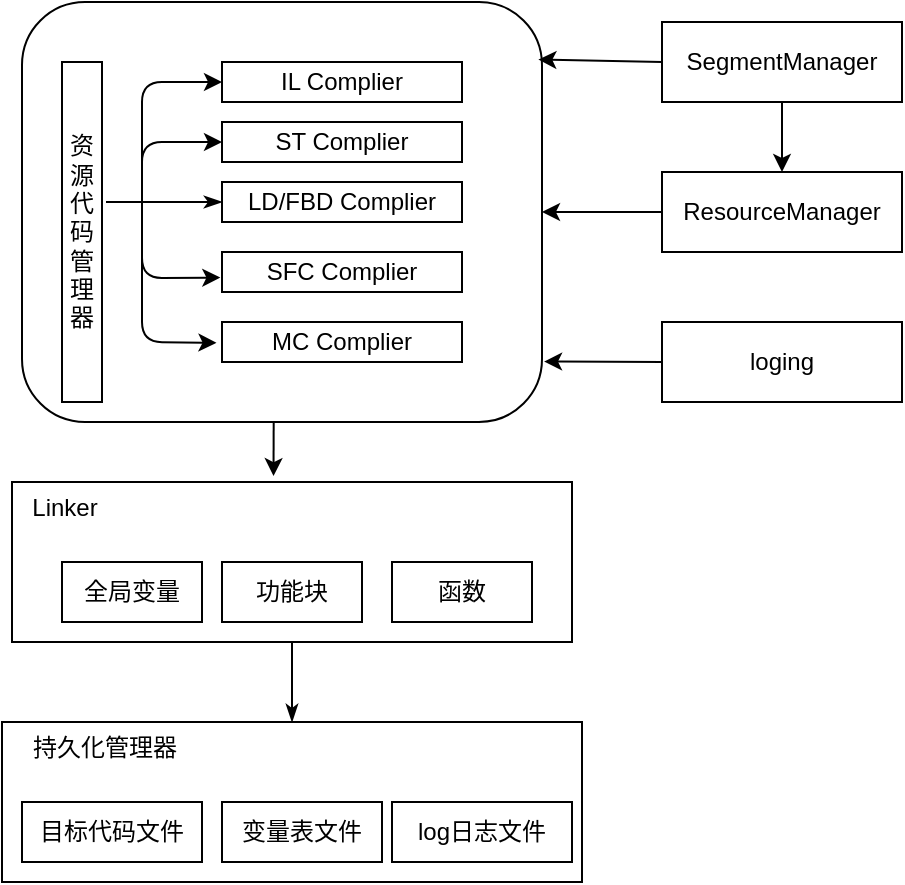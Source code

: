 <mxfile version="12.2.6" type="github" pages="2">
  <diagram id="BL0MUWw8E81kWEHnsYQB" name="Page-1">
    <mxGraphModel dx="1408" dy="818" grid="0" gridSize="10" guides="1" tooltips="1" connect="1" arrows="1" fold="1" page="0" pageScale="1" pageWidth="827" pageHeight="1169" math="0" shadow="0">
      <root>
        <mxCell id="0"/>
        <mxCell id="1" parent="0"/>
        <mxCell id="-JAkauWewv_Lo-s79EUZ-16" value="" style="rounded=1;whiteSpace=wrap;html=1;fillColor=none;" parent="1" vertex="1">
          <mxGeometry x="40" y="140" width="260" height="210" as="geometry"/>
        </mxCell>
        <mxCell id="-JAkauWewv_Lo-s79EUZ-1" value="资源代码管理器" style="rounded=0;whiteSpace=wrap;html=1;" parent="1" vertex="1">
          <mxGeometry x="60" y="170" width="20" height="170" as="geometry"/>
        </mxCell>
        <mxCell id="-JAkauWewv_Lo-s79EUZ-2" value="IL Complier" style="rounded=0;whiteSpace=wrap;html=1;" parent="1" vertex="1">
          <mxGeometry x="140" y="170" width="120" height="20" as="geometry"/>
        </mxCell>
        <mxCell id="-JAkauWewv_Lo-s79EUZ-3" value="ST Complier" style="rounded=0;whiteSpace=wrap;html=1;" parent="1" vertex="1">
          <mxGeometry x="140" y="200" width="120" height="20" as="geometry"/>
        </mxCell>
        <mxCell id="-JAkauWewv_Lo-s79EUZ-4" value="LD/FBD Complier" style="rounded=0;whiteSpace=wrap;html=1;" parent="1" vertex="1">
          <mxGeometry x="140" y="230" width="120" height="20" as="geometry"/>
        </mxCell>
        <mxCell id="-JAkauWewv_Lo-s79EUZ-6" value="SFC Complier" style="rounded=0;whiteSpace=wrap;html=1;" parent="1" vertex="1">
          <mxGeometry x="140" y="265" width="120" height="20" as="geometry"/>
        </mxCell>
        <mxCell id="-JAkauWewv_Lo-s79EUZ-7" value="MC Complier" style="rounded=0;whiteSpace=wrap;html=1;" parent="1" vertex="1">
          <mxGeometry x="140" y="300" width="120" height="20" as="geometry"/>
        </mxCell>
        <mxCell id="-JAkauWewv_Lo-s79EUZ-8" value="" style="endArrow=classicThin;html=1;entryX=0;entryY=0.5;entryDx=0;entryDy=0;endFill=1;" parent="1" target="-JAkauWewv_Lo-s79EUZ-4" edge="1">
          <mxGeometry width="50" height="50" relative="1" as="geometry">
            <mxPoint x="82" y="240" as="sourcePoint"/>
            <mxPoint x="100" y="239" as="targetPoint"/>
          </mxGeometry>
        </mxCell>
        <mxCell id="-JAkauWewv_Lo-s79EUZ-10" value="" style="endArrow=classic;html=1;entryX=-0.023;entryY=0.52;entryDx=0;entryDy=0;entryPerimeter=0;" parent="1" target="-JAkauWewv_Lo-s79EUZ-7" edge="1">
          <mxGeometry width="50" height="50" relative="1" as="geometry">
            <mxPoint x="100" y="240" as="sourcePoint"/>
            <mxPoint x="110" y="360" as="targetPoint"/>
            <Array as="points">
              <mxPoint x="100" y="310"/>
            </Array>
          </mxGeometry>
        </mxCell>
        <mxCell id="-JAkauWewv_Lo-s79EUZ-11" value="" style="endArrow=classic;html=1;entryX=-0.007;entryY=0.64;entryDx=0;entryDy=0;entryPerimeter=0;" parent="1" target="-JAkauWewv_Lo-s79EUZ-6" edge="1">
          <mxGeometry width="50" height="50" relative="1" as="geometry">
            <mxPoint x="100" y="240" as="sourcePoint"/>
            <mxPoint x="110" y="360" as="targetPoint"/>
            <Array as="points">
              <mxPoint x="100" y="278"/>
            </Array>
          </mxGeometry>
        </mxCell>
        <mxCell id="-JAkauWewv_Lo-s79EUZ-13" value="" style="endArrow=classic;html=1;entryX=0;entryY=0.5;entryDx=0;entryDy=0;" parent="1" target="-JAkauWewv_Lo-s79EUZ-2" edge="1">
          <mxGeometry width="50" height="50" relative="1" as="geometry">
            <mxPoint x="100" y="240" as="sourcePoint"/>
            <mxPoint x="110" y="360" as="targetPoint"/>
            <Array as="points">
              <mxPoint x="100" y="180"/>
            </Array>
          </mxGeometry>
        </mxCell>
        <mxCell id="-JAkauWewv_Lo-s79EUZ-14" value="" style="endArrow=classic;html=1;entryX=0;entryY=0.5;entryDx=0;entryDy=0;" parent="1" target="-JAkauWewv_Lo-s79EUZ-3" edge="1">
          <mxGeometry width="50" height="50" relative="1" as="geometry">
            <mxPoint x="100" y="240" as="sourcePoint"/>
            <mxPoint x="110" y="360" as="targetPoint"/>
            <Array as="points">
              <mxPoint x="100" y="210"/>
            </Array>
          </mxGeometry>
        </mxCell>
        <mxCell id="-JAkauWewv_Lo-s79EUZ-18" value="SegmentManager" style="rounded=0;whiteSpace=wrap;html=1;fillColor=none;" parent="1" vertex="1">
          <mxGeometry x="360" y="150" width="120" height="40" as="geometry"/>
        </mxCell>
        <mxCell id="-JAkauWewv_Lo-s79EUZ-19" value="ResourceManager" style="rounded=0;whiteSpace=wrap;html=1;fillColor=none;" parent="1" vertex="1">
          <mxGeometry x="360" y="225" width="120" height="40" as="geometry"/>
        </mxCell>
        <mxCell id="UlE1N67g__bPhr1tJ9Gh-12" value="" style="edgeStyle=orthogonalEdgeStyle;rounded=0;orthogonalLoop=1;jettySize=auto;html=1;endArrow=classicThin;endFill=1;" parent="1" source="-JAkauWewv_Lo-s79EUZ-20" target="UlE1N67g__bPhr1tJ9Gh-11" edge="1">
          <mxGeometry relative="1" as="geometry"/>
        </mxCell>
        <mxCell id="-JAkauWewv_Lo-s79EUZ-20" value="" style="rounded=0;whiteSpace=wrap;html=1;fillColor=none;" parent="1" vertex="1">
          <mxGeometry x="35" y="380" width="280" height="80" as="geometry"/>
        </mxCell>
        <mxCell id="UlE1N67g__bPhr1tJ9Gh-11" value="" style="rounded=0;whiteSpace=wrap;html=1;fillColor=none;" parent="1" vertex="1">
          <mxGeometry x="30" y="500" width="290" height="80" as="geometry"/>
        </mxCell>
        <mxCell id="-JAkauWewv_Lo-s79EUZ-21" value="loging" style="rounded=0;whiteSpace=wrap;html=1;fillColor=none;" parent="1" vertex="1">
          <mxGeometry x="360" y="300" width="120" height="40" as="geometry"/>
        </mxCell>
        <mxCell id="-JAkauWewv_Lo-s79EUZ-22" value="" style="endArrow=classic;html=1;exitX=0;exitY=0.5;exitDx=0;exitDy=0;entryX=1;entryY=0.5;entryDx=0;entryDy=0;" parent="1" source="-JAkauWewv_Lo-s79EUZ-19" target="-JAkauWewv_Lo-s79EUZ-16" edge="1">
          <mxGeometry width="50" height="50" relative="1" as="geometry">
            <mxPoint x="40" y="530" as="sourcePoint"/>
            <mxPoint x="90" y="480" as="targetPoint"/>
          </mxGeometry>
        </mxCell>
        <mxCell id="-JAkauWewv_Lo-s79EUZ-23" value="" style="endArrow=classic;html=1;exitX=0;exitY=0.5;exitDx=0;exitDy=0;entryX=0.993;entryY=0.137;entryDx=0;entryDy=0;entryPerimeter=0;" parent="1" source="-JAkauWewv_Lo-s79EUZ-18" target="-JAkauWewv_Lo-s79EUZ-16" edge="1">
          <mxGeometry width="50" height="50" relative="1" as="geometry">
            <mxPoint x="340" y="385" as="sourcePoint"/>
            <mxPoint x="500" y="115" as="targetPoint"/>
          </mxGeometry>
        </mxCell>
        <mxCell id="-JAkauWewv_Lo-s79EUZ-24" value="" style="endArrow=classic;html=1;exitX=0;exitY=0.5;exitDx=0;exitDy=0;entryX=1.004;entryY=0.856;entryDx=0;entryDy=0;entryPerimeter=0;" parent="1" source="-JAkauWewv_Lo-s79EUZ-21" target="-JAkauWewv_Lo-s79EUZ-16" edge="1">
          <mxGeometry width="50" height="50" relative="1" as="geometry">
            <mxPoint x="190" y="530" as="sourcePoint"/>
            <mxPoint x="240" y="480" as="targetPoint"/>
          </mxGeometry>
        </mxCell>
        <mxCell id="UlE1N67g__bPhr1tJ9Gh-5" value="Linker" style="text;html=1;resizable=0;points=[];align=center;verticalAlign=middle;labelBackgroundColor=#ffffff;" parent="-JAkauWewv_Lo-s79EUZ-24" vertex="1" connectable="0">
          <mxGeometry x="-0.298" y="-1" relative="1" as="geometry">
            <mxPoint x="-278.5" y="74" as="offset"/>
          </mxGeometry>
        </mxCell>
        <mxCell id="UlE1N67g__bPhr1tJ9Gh-16" value="持久化管理器" style="text;html=1;resizable=0;points=[];align=center;verticalAlign=middle;labelBackgroundColor=#ffffff;direction=south;" parent="-JAkauWewv_Lo-s79EUZ-24" vertex="1" connectable="0">
          <mxGeometry x="-0.417" relative="1" as="geometry">
            <mxPoint x="-262.5" y="193" as="offset"/>
          </mxGeometry>
        </mxCell>
        <mxCell id="-JAkauWewv_Lo-s79EUZ-25" value="" style="endArrow=classic;html=1;exitX=0.5;exitY=1;exitDx=0;exitDy=0;entryX=0.5;entryY=0;entryDx=0;entryDy=0;" parent="1" source="-JAkauWewv_Lo-s79EUZ-18" target="-JAkauWewv_Lo-s79EUZ-19" edge="1">
          <mxGeometry width="50" height="50" relative="1" as="geometry">
            <mxPoint x="370" y="265" as="sourcePoint"/>
            <mxPoint x="270" y="265" as="targetPoint"/>
          </mxGeometry>
        </mxCell>
        <mxCell id="UlE1N67g__bPhr1tJ9Gh-1" value="全局变量" style="rounded=0;whiteSpace=wrap;html=1;fillColor=none;" parent="1" vertex="1">
          <mxGeometry x="60" y="420" width="70" height="30" as="geometry"/>
        </mxCell>
        <mxCell id="UlE1N67g__bPhr1tJ9Gh-2" value="功能块" style="rounded=0;whiteSpace=wrap;html=1;fillColor=none;" parent="1" vertex="1">
          <mxGeometry x="140" y="420" width="70" height="30" as="geometry"/>
        </mxCell>
        <mxCell id="UlE1N67g__bPhr1tJ9Gh-4" value="函数" style="rounded=0;whiteSpace=wrap;html=1;fillColor=none;" parent="1" vertex="1">
          <mxGeometry x="225" y="420" width="70" height="30" as="geometry"/>
        </mxCell>
        <mxCell id="UlE1N67g__bPhr1tJ9Gh-6" value="" style="endArrow=classic;html=1;exitX=0.484;exitY=1.001;exitDx=0;exitDy=0;entryX=0.467;entryY=-0.037;entryDx=0;entryDy=0;entryPerimeter=0;exitPerimeter=0;" parent="1" source="-JAkauWewv_Lo-s79EUZ-16" target="-JAkauWewv_Lo-s79EUZ-20" edge="1">
          <mxGeometry width="50" height="50" relative="1" as="geometry">
            <mxPoint x="430" y="222" as="sourcePoint"/>
            <mxPoint x="430" y="245" as="targetPoint"/>
          </mxGeometry>
        </mxCell>
        <mxCell id="UlE1N67g__bPhr1tJ9Gh-13" value="目标代码文件" style="rounded=0;whiteSpace=wrap;html=1;fillColor=none;" parent="1" vertex="1">
          <mxGeometry x="40" y="540" width="90" height="30" as="geometry"/>
        </mxCell>
        <mxCell id="UlE1N67g__bPhr1tJ9Gh-17" value="变量表文件" style="rounded=0;whiteSpace=wrap;html=1;fillColor=none;" parent="1" vertex="1">
          <mxGeometry x="140" y="540" width="80" height="30" as="geometry"/>
        </mxCell>
        <mxCell id="UlE1N67g__bPhr1tJ9Gh-18" value="log日志文件" style="rounded=0;whiteSpace=wrap;html=1;fillColor=none;" parent="1" vertex="1">
          <mxGeometry x="225" y="540" width="90" height="30" as="geometry"/>
        </mxCell>
      </root>
    </mxGraphModel>
  </diagram>
  <diagram id="HLX9u4k7PtRqzXl-xAgX" name="Page-2">
    <mxGraphModel dx="840" dy="644" grid="1" gridSize="10" guides="1" tooltips="1" connect="1" arrows="1" fold="1" page="1" pageScale="1" pageWidth="827" pageHeight="1169" math="0" shadow="0">
      <root>
        <mxCell id="NUGxcYxFhLIGw805Rsja-0"/>
        <mxCell id="NUGxcYxFhLIGw805Rsja-1" parent="NUGxcYxFhLIGw805Rsja-0"/>
      </root>
    </mxGraphModel>
  </diagram>
</mxfile>
